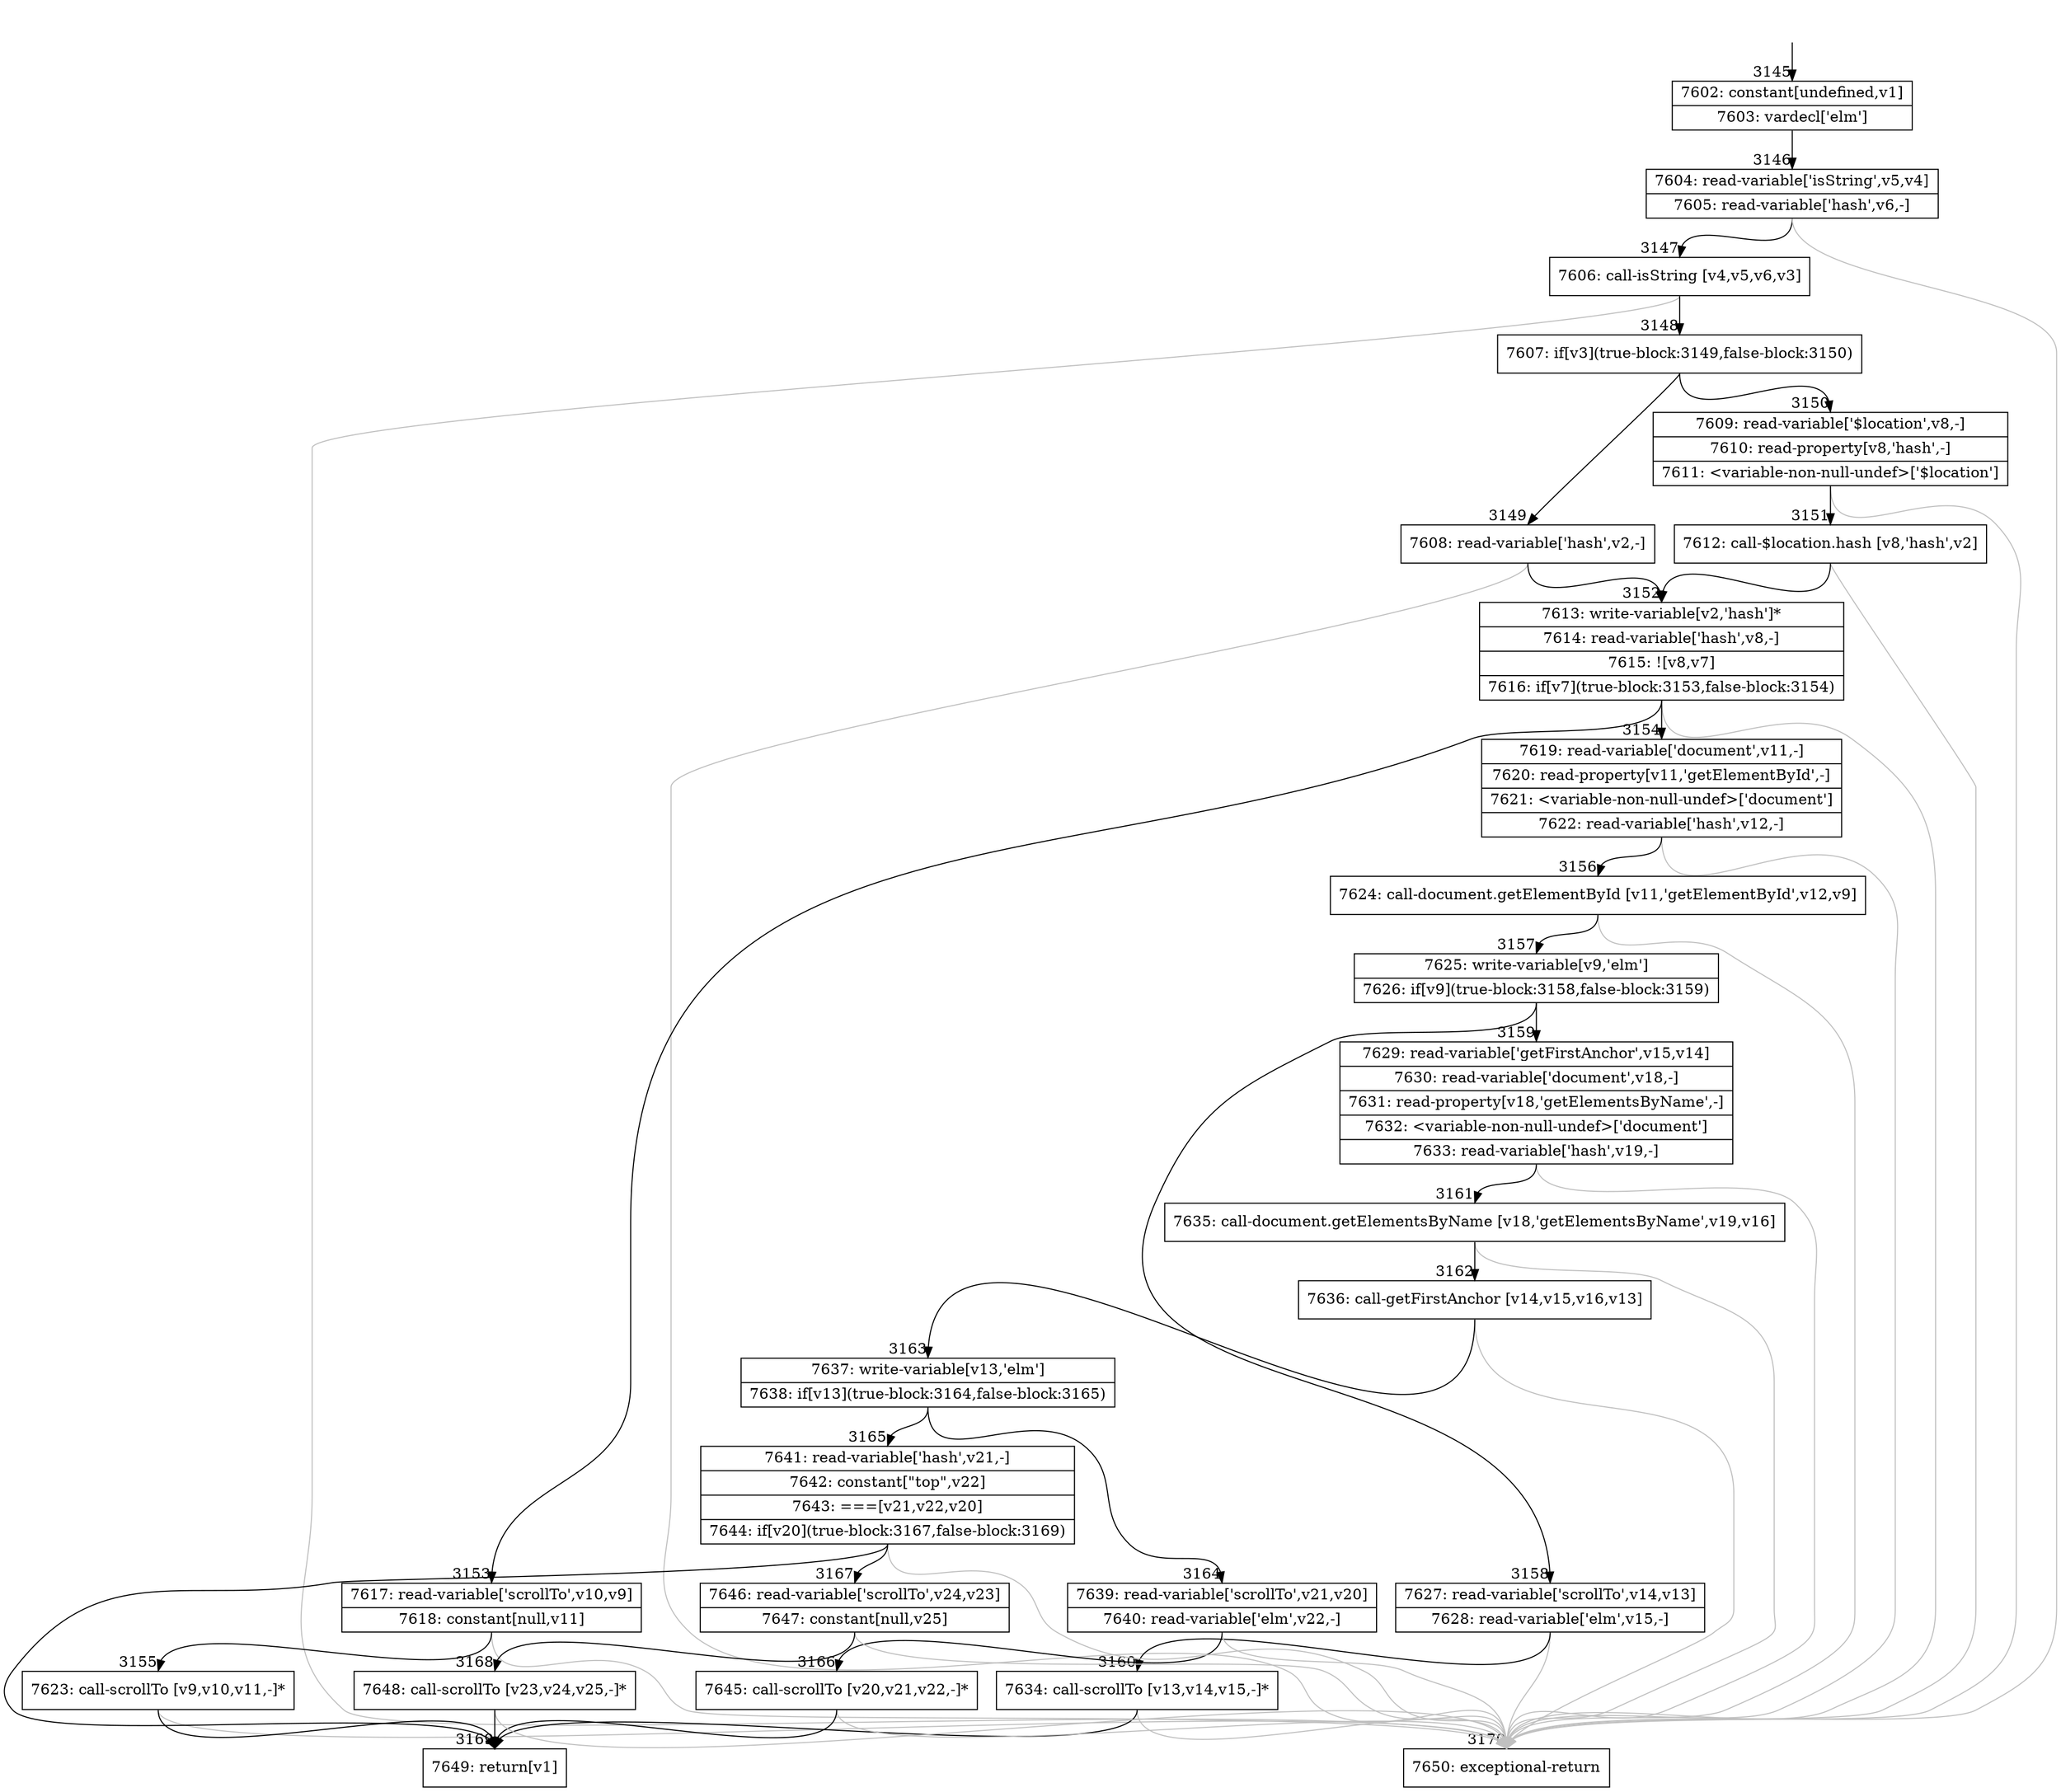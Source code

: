 digraph {
rankdir="TD"
BB_entry255[shape=none,label=""];
BB_entry255 -> BB3145 [tailport=s, headport=n, headlabel="    3145"]
BB3145 [shape=record label="{7602: constant[undefined,v1]|7603: vardecl['elm']}" ] 
BB3145 -> BB3146 [tailport=s, headport=n, headlabel="      3146"]
BB3146 [shape=record label="{7604: read-variable['isString',v5,v4]|7605: read-variable['hash',v6,-]}" ] 
BB3146 -> BB3147 [tailport=s, headport=n, headlabel="      3147"]
BB3146 -> BB3170 [tailport=s, headport=n, color=gray, headlabel="      3170"]
BB3147 [shape=record label="{7606: call-isString [v4,v5,v6,v3]}" ] 
BB3147 -> BB3148 [tailport=s, headport=n, headlabel="      3148"]
BB3147 -> BB3170 [tailport=s, headport=n, color=gray]
BB3148 [shape=record label="{7607: if[v3](true-block:3149,false-block:3150)}" ] 
BB3148 -> BB3149 [tailport=s, headport=n, headlabel="      3149"]
BB3148 -> BB3150 [tailport=s, headport=n, headlabel="      3150"]
BB3149 [shape=record label="{7608: read-variable['hash',v2,-]}" ] 
BB3149 -> BB3152 [tailport=s, headport=n, headlabel="      3152"]
BB3149 -> BB3170 [tailport=s, headport=n, color=gray]
BB3150 [shape=record label="{7609: read-variable['$location',v8,-]|7610: read-property[v8,'hash',-]|7611: \<variable-non-null-undef\>['$location']}" ] 
BB3150 -> BB3151 [tailport=s, headport=n, headlabel="      3151"]
BB3150 -> BB3170 [tailport=s, headport=n, color=gray]
BB3151 [shape=record label="{7612: call-$location.hash [v8,'hash',v2]}" ] 
BB3151 -> BB3152 [tailport=s, headport=n]
BB3151 -> BB3170 [tailport=s, headport=n, color=gray]
BB3152 [shape=record label="{7613: write-variable[v2,'hash']*|7614: read-variable['hash',v8,-]|7615: ![v8,v7]|7616: if[v7](true-block:3153,false-block:3154)}" ] 
BB3152 -> BB3153 [tailport=s, headport=n, headlabel="      3153"]
BB3152 -> BB3154 [tailport=s, headport=n, headlabel="      3154"]
BB3152 -> BB3170 [tailport=s, headport=n, color=gray]
BB3153 [shape=record label="{7617: read-variable['scrollTo',v10,v9]|7618: constant[null,v11]}" ] 
BB3153 -> BB3155 [tailport=s, headport=n, headlabel="      3155"]
BB3153 -> BB3170 [tailport=s, headport=n, color=gray]
BB3154 [shape=record label="{7619: read-variable['document',v11,-]|7620: read-property[v11,'getElementById',-]|7621: \<variable-non-null-undef\>['document']|7622: read-variable['hash',v12,-]}" ] 
BB3154 -> BB3156 [tailport=s, headport=n, headlabel="      3156"]
BB3154 -> BB3170 [tailport=s, headport=n, color=gray]
BB3155 [shape=record label="{7623: call-scrollTo [v9,v10,v11,-]*}" ] 
BB3155 -> BB3169 [tailport=s, headport=n, headlabel="      3169"]
BB3155 -> BB3170 [tailport=s, headport=n, color=gray]
BB3156 [shape=record label="{7624: call-document.getElementById [v11,'getElementById',v12,v9]}" ] 
BB3156 -> BB3157 [tailport=s, headport=n, headlabel="      3157"]
BB3156 -> BB3170 [tailport=s, headport=n, color=gray]
BB3157 [shape=record label="{7625: write-variable[v9,'elm']|7626: if[v9](true-block:3158,false-block:3159)}" ] 
BB3157 -> BB3158 [tailport=s, headport=n, headlabel="      3158"]
BB3157 -> BB3159 [tailport=s, headport=n, headlabel="      3159"]
BB3158 [shape=record label="{7627: read-variable['scrollTo',v14,v13]|7628: read-variable['elm',v15,-]}" ] 
BB3158 -> BB3160 [tailport=s, headport=n, headlabel="      3160"]
BB3158 -> BB3170 [tailport=s, headport=n, color=gray]
BB3159 [shape=record label="{7629: read-variable['getFirstAnchor',v15,v14]|7630: read-variable['document',v18,-]|7631: read-property[v18,'getElementsByName',-]|7632: \<variable-non-null-undef\>['document']|7633: read-variable['hash',v19,-]}" ] 
BB3159 -> BB3161 [tailport=s, headport=n, headlabel="      3161"]
BB3159 -> BB3170 [tailport=s, headport=n, color=gray]
BB3160 [shape=record label="{7634: call-scrollTo [v13,v14,v15,-]*}" ] 
BB3160 -> BB3169 [tailport=s, headport=n]
BB3160 -> BB3170 [tailport=s, headport=n, color=gray]
BB3161 [shape=record label="{7635: call-document.getElementsByName [v18,'getElementsByName',v19,v16]}" ] 
BB3161 -> BB3162 [tailport=s, headport=n, headlabel="      3162"]
BB3161 -> BB3170 [tailport=s, headport=n, color=gray]
BB3162 [shape=record label="{7636: call-getFirstAnchor [v14,v15,v16,v13]}" ] 
BB3162 -> BB3163 [tailport=s, headport=n, headlabel="      3163"]
BB3162 -> BB3170 [tailport=s, headport=n, color=gray]
BB3163 [shape=record label="{7637: write-variable[v13,'elm']|7638: if[v13](true-block:3164,false-block:3165)}" ] 
BB3163 -> BB3164 [tailport=s, headport=n, headlabel="      3164"]
BB3163 -> BB3165 [tailport=s, headport=n, headlabel="      3165"]
BB3164 [shape=record label="{7639: read-variable['scrollTo',v21,v20]|7640: read-variable['elm',v22,-]}" ] 
BB3164 -> BB3166 [tailport=s, headport=n, headlabel="      3166"]
BB3164 -> BB3170 [tailport=s, headport=n, color=gray]
BB3165 [shape=record label="{7641: read-variable['hash',v21,-]|7642: constant[\"top\",v22]|7643: ===[v21,v22,v20]|7644: if[v20](true-block:3167,false-block:3169)}" ] 
BB3165 -> BB3167 [tailport=s, headport=n, headlabel="      3167"]
BB3165 -> BB3169 [tailport=s, headport=n]
BB3165 -> BB3170 [tailport=s, headport=n, color=gray]
BB3166 [shape=record label="{7645: call-scrollTo [v20,v21,v22,-]*}" ] 
BB3166 -> BB3169 [tailport=s, headport=n]
BB3166 -> BB3170 [tailport=s, headport=n, color=gray]
BB3167 [shape=record label="{7646: read-variable['scrollTo',v24,v23]|7647: constant[null,v25]}" ] 
BB3167 -> BB3168 [tailport=s, headport=n, headlabel="      3168"]
BB3167 -> BB3170 [tailport=s, headport=n, color=gray]
BB3168 [shape=record label="{7648: call-scrollTo [v23,v24,v25,-]*}" ] 
BB3168 -> BB3169 [tailport=s, headport=n]
BB3168 -> BB3170 [tailport=s, headport=n, color=gray]
BB3169 [shape=record label="{7649: return[v1]}" ] 
BB3170 [shape=record label="{7650: exceptional-return}" ] 
//#$~ 4729
}
